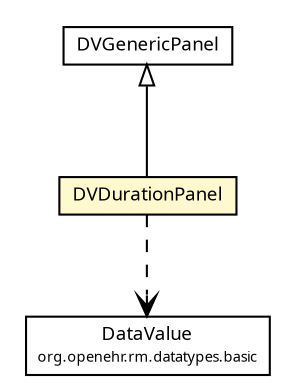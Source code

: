 #!/usr/local/bin/dot
#
# Class diagram 
# Generated by UMLGraph version R5_6 (http://www.umlgraph.org/)
#

digraph G {
	edge [fontname="Trebuchet MS",fontsize=10,labelfontname="Trebuchet MS",labelfontsize=10];
	node [fontname="Trebuchet MS",fontsize=10,shape=plaintext];
	nodesep=0.25;
	ranksep=0.5;
	// se.cambio.cds.openehr.view.panels.DVGenericPanel
	c128189 [label=<<table title="se.cambio.cds.openehr.view.panels.DVGenericPanel" border="0" cellborder="1" cellspacing="0" cellpadding="2" port="p" href="./DVGenericPanel.html">
		<tr><td><table border="0" cellspacing="0" cellpadding="1">
<tr><td align="center" balign="center"><font face="Trebuchet MS"> DVGenericPanel </font></td></tr>
		</table></td></tr>
		</table>>, URL="./DVGenericPanel.html", fontname="Trebuchet MS", fontcolor="black", fontsize=9.0];
	// se.cambio.cds.openehr.view.panels.DVDurationPanel
	c128191 [label=<<table title="se.cambio.cds.openehr.view.panels.DVDurationPanel" border="0" cellborder="1" cellspacing="0" cellpadding="2" port="p" bgcolor="lemonChiffon" href="./DVDurationPanel.html">
		<tr><td><table border="0" cellspacing="0" cellpadding="1">
<tr><td align="center" balign="center"><font face="Trebuchet MS"> DVDurationPanel </font></td></tr>
		</table></td></tr>
		</table>>, URL="./DVDurationPanel.html", fontname="Trebuchet MS", fontcolor="black", fontsize=9.0];
	//se.cambio.cds.openehr.view.panels.DVDurationPanel extends se.cambio.cds.openehr.view.panels.DVGenericPanel
	c128189:p -> c128191:p [dir=back,arrowtail=empty];
	// se.cambio.cds.openehr.view.panels.DVDurationPanel DEPEND org.openehr.rm.datatypes.basic.DataValue
	c128191:p -> c128357:p [taillabel="", label="", headlabel="", fontname="Trebuchet MS", fontcolor="black", fontsize=10.0, color="black", arrowhead=open, style=dashed];
	// org.openehr.rm.datatypes.basic.DataValue
	c128357 [label=<<table title="org.openehr.rm.datatypes.basic.DataValue" border="0" cellborder="1" cellspacing="0" cellpadding="2" port="p" href="http://java.sun.com/j2se/1.4.2/docs/api/org/openehr/rm/datatypes/basic/DataValue.html">
		<tr><td><table border="0" cellspacing="0" cellpadding="1">
<tr><td align="center" balign="center"><font face="Trebuchet MS"> DataValue </font></td></tr>
<tr><td align="center" balign="center"><font face="Trebuchet MS" point-size="7.0"> org.openehr.rm.datatypes.basic </font></td></tr>
		</table></td></tr>
		</table>>, URL="http://java.sun.com/j2se/1.4.2/docs/api/org/openehr/rm/datatypes/basic/DataValue.html", fontname="Trebuchet MS", fontcolor="black", fontsize=9.0];
}


